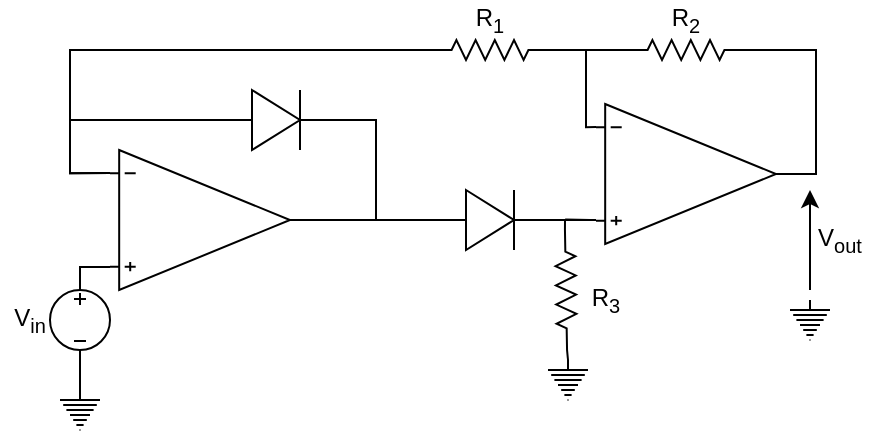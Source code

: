 <mxfile version="20.8.10" type="device"><diagram id="U4QUpjkUFFssHM5tpskY" name="Page-1"><mxGraphModel dx="512" dy="301" grid="1" gridSize="10" guides="1" tooltips="1" connect="1" arrows="1" fold="1" page="1" pageScale="1" pageWidth="827" pageHeight="1169" math="0" shadow="0"><root><mxCell id="0"/><mxCell id="1" parent="0"/><mxCell id="lsbR7GKThr4SSn00EfP6-1" style="edgeStyle=orthogonalEdgeStyle;rounded=0;orthogonalLoop=1;jettySize=auto;html=1;exitX=1;exitY=0.5;exitDx=0;exitDy=0;exitPerimeter=0;entryX=1;entryY=0.5;entryDx=0;entryDy=0;entryPerimeter=0;endArrow=none;endFill=0;" edge="1" parent="1" source="NHpGyoRGGzYwKib_UbmW-1" target="NHpGyoRGGzYwKib_UbmW-3"><mxGeometry relative="1" as="geometry"/></mxCell><mxCell id="lsbR7GKThr4SSn00EfP6-2" style="edgeStyle=orthogonalEdgeStyle;rounded=0;orthogonalLoop=1;jettySize=auto;html=1;exitX=0;exitY=0.5;exitDx=0;exitDy=0;exitPerimeter=0;entryX=0;entryY=0.165;entryDx=0;entryDy=0;entryPerimeter=0;endArrow=none;endFill=0;" edge="1" parent="1" source="NHpGyoRGGzYwKib_UbmW-1" target="NHpGyoRGGzYwKib_UbmW-3"><mxGeometry relative="1" as="geometry"><Array as="points"><mxPoint x="310" y="435"/><mxPoint x="310" y="462"/></Array></mxGeometry></mxCell><mxCell id="NHpGyoRGGzYwKib_UbmW-1" value="" style="pointerEvents=1;verticalLabelPosition=bottom;shadow=0;dashed=0;align=center;html=1;verticalAlign=top;shape=mxgraph.electrical.diodes.diode;rotation=90;direction=north;" parent="1" vertex="1"><mxGeometry x="398" y="405" width="30" height="60" as="geometry"/></mxCell><mxCell id="NHpGyoRGGzYwKib_UbmW-28" style="edgeStyle=orthogonalEdgeStyle;rounded=0;orthogonalLoop=1;jettySize=auto;html=1;exitX=0;exitY=0.835;exitDx=0;exitDy=0;exitPerimeter=0;entryX=0.5;entryY=0;entryDx=0;entryDy=0;entryPerimeter=0;fontSize=12;startArrow=none;startFill=0;endArrow=none;endFill=0;" parent="1" source="NHpGyoRGGzYwKib_UbmW-3" target="NHpGyoRGGzYwKib_UbmW-9" edge="1"><mxGeometry relative="1" as="geometry"/></mxCell><mxCell id="NHpGyoRGGzYwKib_UbmW-29" style="edgeStyle=orthogonalEdgeStyle;rounded=0;orthogonalLoop=1;jettySize=auto;html=1;exitX=1;exitY=0.5;exitDx=0;exitDy=0;exitPerimeter=0;entryX=0;entryY=0.5;entryDx=0;entryDy=0;entryPerimeter=0;fontSize=12;startArrow=none;startFill=0;endArrow=none;endFill=0;" parent="1" source="NHpGyoRGGzYwKib_UbmW-3" target="NHpGyoRGGzYwKib_UbmW-19" edge="1"><mxGeometry relative="1" as="geometry"/></mxCell><mxCell id="NHpGyoRGGzYwKib_UbmW-3" value="" style="verticalLabelPosition=bottom;shadow=0;dashed=0;align=center;html=1;verticalAlign=top;shape=stencil(pVbRboMwDPyaPK4iSUvpY8e2131DStMRNSQopO329zMEtoZCREFCSD7D3WHHFoimVc5KjkjEqpJnFtE3RMiVGcEOEmACmdyBu8iFihXcIZ8lN8wKrZgEfF+UcMfuocoafeY3cbTt20Ll3AjrsreWMalD+o6iPYD1RdNMKwU+gLTyMnd54GZCWc+KUC+OGiyJgltuHN56/vainzZa4XjjEEQ+nlND5HWGXkLn6emLnaCGe2rztACG3kk85fNWMSb9kuIlqmSmarIbVqUpIGNHiqYHlp2/jL6o46DXktWn9yHRpQt95f+2Nr6lUBU6AinUHYGbhj+GdbB9wxS+h90kE5nUFQ80DPCHOjToSPFoetKGB6p6ElK69RBQfar0/pjhxYWbxhDysF3sYRqD7yHuFWJS/4MUMQ1vkWGSZHE/8HpxQ5LFDemZmNMR7O/kLZnhokeRhPfr0Lh2udGpa157GNsGdb8HDfAL);strokeColor=default;fontSize=12;strokeWidth=1;" parent="1" vertex="1"><mxGeometry x="330" y="450" width="90" height="70" as="geometry"/></mxCell><mxCell id="NHpGyoRGGzYwKib_UbmW-35" style="edgeStyle=orthogonalEdgeStyle;rounded=0;orthogonalLoop=1;jettySize=auto;html=1;exitX=1;exitY=0.5;exitDx=0;exitDy=0;exitPerimeter=0;entryX=0;entryY=0.5;entryDx=0;entryDy=0;entryPerimeter=0;fontSize=12;startArrow=none;startFill=0;endArrow=none;endFill=0;" parent="1" source="NHpGyoRGGzYwKib_UbmW-7" target="NHpGyoRGGzYwKib_UbmW-20" edge="1"><mxGeometry relative="1" as="geometry"/></mxCell><mxCell id="NHpGyoRGGzYwKib_UbmW-36" style="edgeStyle=orthogonalEdgeStyle;rounded=0;orthogonalLoop=1;jettySize=auto;html=1;exitX=0;exitY=0.5;exitDx=0;exitDy=0;exitPerimeter=0;entryX=0;entryY=0.165;entryDx=0;entryDy=0;entryPerimeter=0;fontSize=12;startArrow=none;startFill=0;endArrow=none;endFill=0;" parent="1" source="NHpGyoRGGzYwKib_UbmW-7" target="NHpGyoRGGzYwKib_UbmW-3" edge="1"><mxGeometry relative="1" as="geometry"/></mxCell><mxCell id="NHpGyoRGGzYwKib_UbmW-7" value="" style="pointerEvents=1;verticalLabelPosition=bottom;shadow=0;dashed=0;align=center;html=1;verticalAlign=top;shape=mxgraph.electrical.resistors.resistor_2;strokeColor=default;strokeWidth=1;fontSize=12;" parent="1" vertex="1"><mxGeometry x="490" y="395" width="60" height="10" as="geometry"/></mxCell><mxCell id="NHpGyoRGGzYwKib_UbmW-12" style="edgeStyle=orthogonalEdgeStyle;rounded=0;orthogonalLoop=1;jettySize=auto;html=1;exitX=0.5;exitY=1;exitDx=0;exitDy=0;exitPerimeter=0;entryX=0.5;entryY=0;entryDx=0;entryDy=0;entryPerimeter=0;fontSize=12;endArrow=none;endFill=0;" parent="1" source="NHpGyoRGGzYwKib_UbmW-9" target="NHpGyoRGGzYwKib_UbmW-11" edge="1"><mxGeometry relative="1" as="geometry"/></mxCell><mxCell id="NHpGyoRGGzYwKib_UbmW-9" value="" style="pointerEvents=1;verticalLabelPosition=bottom;shadow=0;dashed=0;align=center;html=1;verticalAlign=top;shape=mxgraph.electrical.signal_sources.source;aspect=fixed;points=[[0.5,0,0],[1,0.5,0],[0.5,1,0],[0,0.5,0]];elSignalType=dc3;strokeColor=default;strokeWidth=1;fontSize=12;" parent="1" vertex="1"><mxGeometry x="300" y="520" width="30" height="30" as="geometry"/></mxCell><mxCell id="NHpGyoRGGzYwKib_UbmW-11" value="" style="pointerEvents=1;verticalLabelPosition=bottom;shadow=0;dashed=0;align=center;html=1;verticalAlign=top;shape=mxgraph.electrical.signal_sources.protective_earth;strokeColor=default;" parent="1" vertex="1"><mxGeometry x="305" y="570" width="20" height="20" as="geometry"/></mxCell><mxCell id="NHpGyoRGGzYwKib_UbmW-13" value="R&lt;sub&gt;1&lt;/sub&gt;" style="text;html=1;strokeColor=none;fillColor=none;align=center;verticalAlign=middle;whiteSpace=wrap;rounded=0;strokeWidth=1;fontSize=12;" parent="1" vertex="1"><mxGeometry x="500" y="375" width="40" height="20" as="geometry"/></mxCell><mxCell id="NHpGyoRGGzYwKib_UbmW-14" value="V&lt;sub&gt;in&lt;/sub&gt;" style="text;html=1;strokeColor=none;fillColor=none;align=center;verticalAlign=middle;whiteSpace=wrap;rounded=0;strokeWidth=1;fontSize=12;" parent="1" vertex="1"><mxGeometry x="275" y="520" width="30" height="30" as="geometry"/></mxCell><mxCell id="NHpGyoRGGzYwKib_UbmW-15" value="" style="endArrow=classic;html=1;rounded=0;fontSize=12;" parent="1" edge="1"><mxGeometry width="50" height="50" relative="1" as="geometry"><mxPoint x="680" y="520" as="sourcePoint"/><mxPoint x="680" y="470" as="targetPoint"/><Array as="points"><mxPoint x="680" y="505"/></Array></mxGeometry></mxCell><mxCell id="NHpGyoRGGzYwKib_UbmW-16" value="" style="pointerEvents=1;verticalLabelPosition=bottom;shadow=0;dashed=0;align=center;html=1;verticalAlign=top;shape=mxgraph.electrical.signal_sources.protective_earth;strokeColor=default;" parent="1" vertex="1"><mxGeometry x="670" y="525" width="20" height="20" as="geometry"/></mxCell><mxCell id="NHpGyoRGGzYwKib_UbmW-18" value="V&lt;sub&gt;out&lt;/sub&gt;" style="text;html=1;strokeColor=none;fillColor=none;align=center;verticalAlign=middle;whiteSpace=wrap;rounded=0;strokeWidth=1;fontSize=12;" parent="1" vertex="1"><mxGeometry x="680" y="485" width="30" height="20" as="geometry"/></mxCell><mxCell id="NHpGyoRGGzYwKib_UbmW-32" style="edgeStyle=orthogonalEdgeStyle;rounded=0;orthogonalLoop=1;jettySize=auto;html=1;exitX=1;exitY=0.5;exitDx=0;exitDy=0;exitPerimeter=0;entryX=0;entryY=0.835;entryDx=0;entryDy=0;entryPerimeter=0;fontSize=12;startArrow=none;startFill=0;endArrow=none;endFill=0;" parent="1" source="NHpGyoRGGzYwKib_UbmW-19" target="NHpGyoRGGzYwKib_UbmW-31" edge="1"><mxGeometry relative="1" as="geometry"/></mxCell><mxCell id="NHpGyoRGGzYwKib_UbmW-19" value="" style="pointerEvents=1;verticalLabelPosition=bottom;shadow=0;dashed=0;align=center;html=1;verticalAlign=top;shape=mxgraph.electrical.diodes.diode;rotation=0;" parent="1" vertex="1"><mxGeometry x="490" y="470" width="60" height="30" as="geometry"/></mxCell><mxCell id="NHpGyoRGGzYwKib_UbmW-33" style="edgeStyle=orthogonalEdgeStyle;rounded=0;orthogonalLoop=1;jettySize=auto;html=1;exitX=0;exitY=0.5;exitDx=0;exitDy=0;exitPerimeter=0;entryX=0;entryY=0.165;entryDx=0;entryDy=0;entryPerimeter=0;fontSize=12;startArrow=none;startFill=0;endArrow=none;endFill=0;" parent="1" source="NHpGyoRGGzYwKib_UbmW-20" target="NHpGyoRGGzYwKib_UbmW-31" edge="1"><mxGeometry relative="1" as="geometry"/></mxCell><mxCell id="NHpGyoRGGzYwKib_UbmW-38" style="edgeStyle=orthogonalEdgeStyle;rounded=0;orthogonalLoop=1;jettySize=auto;html=1;exitX=1;exitY=0.5;exitDx=0;exitDy=0;exitPerimeter=0;entryX=1;entryY=0.5;entryDx=0;entryDy=0;entryPerimeter=0;fontSize=12;startArrow=none;startFill=0;endArrow=none;endFill=0;" parent="1" source="NHpGyoRGGzYwKib_UbmW-20" target="NHpGyoRGGzYwKib_UbmW-31" edge="1"><mxGeometry relative="1" as="geometry"/></mxCell><mxCell id="NHpGyoRGGzYwKib_UbmW-20" value="" style="pointerEvents=1;verticalLabelPosition=bottom;shadow=0;dashed=0;align=center;html=1;verticalAlign=top;shape=mxgraph.electrical.resistors.resistor_2;strokeColor=default;strokeWidth=1;fontSize=12;" parent="1" vertex="1"><mxGeometry x="588" y="395" width="60" height="10" as="geometry"/></mxCell><mxCell id="NHpGyoRGGzYwKib_UbmW-21" value="R&lt;sub&gt;2&lt;/sub&gt;" style="text;html=1;strokeColor=none;fillColor=none;align=center;verticalAlign=middle;whiteSpace=wrap;rounded=0;strokeWidth=1;fontSize=12;" parent="1" vertex="1"><mxGeometry x="598" y="375" width="40" height="20" as="geometry"/></mxCell><mxCell id="NHpGyoRGGzYwKib_UbmW-31" value="" style="verticalLabelPosition=bottom;shadow=0;dashed=0;align=center;html=1;verticalAlign=top;shape=stencil(pVbRboMwDPyaPK4iSUvpY8e2131DStMRNSQopO329zMEtoZCREFCSD7D3WHHFoimVc5KjkjEqpJnFtE3RMiVGcEOEmACmdyBu8iFihXcIZ8lN8wKrZgEfF+UcMfuocoafeY3cbTt20Ll3AjrsreWMalD+o6iPYD1RdNMKwU+gLTyMnd54GZCWc+KUC+OGiyJgltuHN56/vainzZa4XjjEEQ+nlND5HWGXkLn6emLnaCGe2rztACG3kk85fNWMSb9kuIlqmSmarIbVqUpIGNHiqYHlp2/jL6o46DXktWn9yHRpQt95f+2Nr6lUBU6AinUHYGbhj+GdbB9wxS+h90kE5nUFQ80DPCHOjToSPFoetKGB6p6ElK69RBQfar0/pjhxYWbxhDysF3sYRqD7yHuFWJS/4MUMQ1vkWGSZHE/8HpxQ5LFDemZmNMR7O/kLZnhokeRhPfr0Lh2udGpa157GNsGdb8HDfAL);strokeColor=default;fontSize=12;strokeWidth=1;" parent="1" vertex="1"><mxGeometry x="573" y="427" width="90" height="70" as="geometry"/></mxCell><mxCell id="NHpGyoRGGzYwKib_UbmW-41" style="edgeStyle=orthogonalEdgeStyle;rounded=0;orthogonalLoop=1;jettySize=auto;html=1;exitX=0;exitY=0.5;exitDx=0;exitDy=0;exitPerimeter=0;fontSize=12;startArrow=none;startFill=0;endArrow=none;endFill=0;" parent="1" source="NHpGyoRGGzYwKib_UbmW-39" edge="1"><mxGeometry relative="1" as="geometry"><mxPoint x="557.581" y="484.806" as="targetPoint"/><Array as="points"><mxPoint x="558" y="485"/><mxPoint x="570" y="485"/></Array></mxGeometry></mxCell><mxCell id="NHpGyoRGGzYwKib_UbmW-39" value="" style="pointerEvents=1;verticalLabelPosition=bottom;shadow=0;dashed=0;align=center;html=1;verticalAlign=top;shape=mxgraph.electrical.resistors.resistor_2;strokeColor=default;strokeWidth=1;fontSize=12;rotation=89;" parent="1" vertex="1"><mxGeometry x="528" y="515" width="60" height="10" as="geometry"/></mxCell><mxCell id="NHpGyoRGGzYwKib_UbmW-40" value="R&lt;sub&gt;3&lt;/sub&gt;" style="text;html=1;strokeColor=none;fillColor=none;align=center;verticalAlign=middle;whiteSpace=wrap;rounded=0;strokeWidth=1;fontSize=12;" parent="1" vertex="1"><mxGeometry x="558" y="515" width="40" height="20" as="geometry"/></mxCell><mxCell id="NHpGyoRGGzYwKib_UbmW-43" style="edgeStyle=orthogonalEdgeStyle;rounded=0;orthogonalLoop=1;jettySize=auto;html=1;exitX=0.5;exitY=0;exitDx=0;exitDy=0;exitPerimeter=0;entryX=1;entryY=0.5;entryDx=0;entryDy=0;entryPerimeter=0;fontSize=12;startArrow=none;startFill=0;endArrow=none;endFill=0;" parent="1" source="NHpGyoRGGzYwKib_UbmW-42" target="NHpGyoRGGzYwKib_UbmW-39" edge="1"><mxGeometry relative="1" as="geometry"/></mxCell><mxCell id="NHpGyoRGGzYwKib_UbmW-42" value="" style="pointerEvents=1;verticalLabelPosition=bottom;shadow=0;dashed=0;align=center;html=1;verticalAlign=top;shape=mxgraph.electrical.signal_sources.protective_earth;strokeColor=default;" parent="1" vertex="1"><mxGeometry x="549" y="555" width="20" height="20" as="geometry"/></mxCell></root></mxGraphModel></diagram></mxfile>